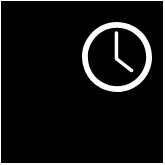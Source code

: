 <mxfile version="15.9.1" type="device"><diagram id="TVyT3c5xrT_tT9LQt4Y4" name="Page-1"><mxGraphModel dx="356" dy="196" grid="1" gridSize="10" guides="1" tooltips="1" connect="1" arrows="1" fold="1" page="1" pageScale="1" pageWidth="850" pageHeight="1100" math="0" shadow="0"><root><mxCell id="0"/><mxCell id="1" parent="0"/><mxCell id="9bwNDprJ0Y5qeaJiTlm4-1" value="" style="rounded=0;whiteSpace=wrap;html=1;fillColor=#000000;" vertex="1" parent="1"><mxGeometry x="360" y="240" width="80" height="80" as="geometry"/></mxCell><mxCell id="9bwNDprJ0Y5qeaJiTlm4-2" value="" style="shape=image;html=1;verticalAlign=top;verticalLabelPosition=bottom;labelBackgroundColor=#ffffff;imageAspect=0;aspect=fixed;image=https://cdn2.iconfinder.com/data/icons/weather-color-2/500/weather-10-128.png" vertex="1" parent="1"><mxGeometry x="360" y="262" width="58" height="58" as="geometry"/></mxCell><mxCell id="9bwNDprJ0Y5qeaJiTlm4-3" value="" style="sketch=0;pointerEvents=1;shadow=0;dashed=0;html=1;strokeColor=none;fillColor=#FFFFFF;labelPosition=center;verticalLabelPosition=bottom;verticalAlign=top;outlineConnect=0;align=center;shape=mxgraph.office.concepts.clock;" vertex="1" parent="1"><mxGeometry x="400" y="250" width="35" height="35" as="geometry"/></mxCell></root></mxGraphModel></diagram></mxfile>